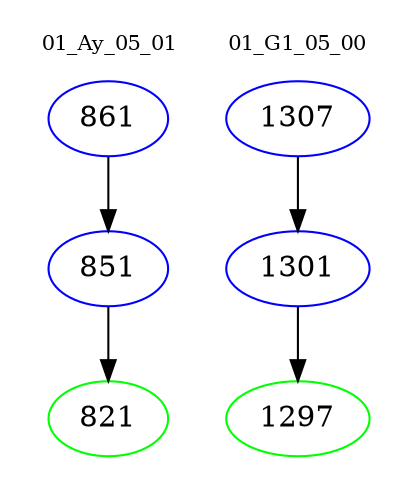 digraph{
subgraph cluster_0 {
color = white
label = "01_Ay_05_01";
fontsize=10;
T0_861 [label="861", color="blue"]
T0_861 -> T0_851 [color="black"]
T0_851 [label="851", color="blue"]
T0_851 -> T0_821 [color="black"]
T0_821 [label="821", color="green"]
}
subgraph cluster_1 {
color = white
label = "01_G1_05_00";
fontsize=10;
T1_1307 [label="1307", color="blue"]
T1_1307 -> T1_1301 [color="black"]
T1_1301 [label="1301", color="blue"]
T1_1301 -> T1_1297 [color="black"]
T1_1297 [label="1297", color="green"]
}
}
